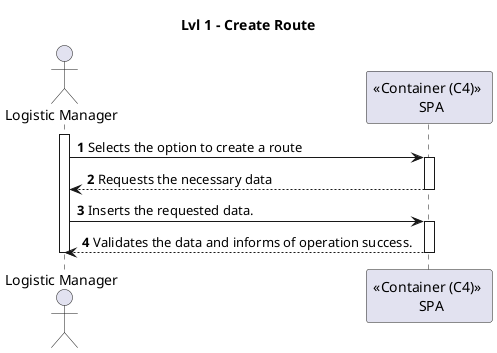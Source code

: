 @startuml US

title Lvl 1 - Create Route

autonumber

actor "Logistic Manager" as LM
participant "<< Container (C4) >> \n SPA" as S

activate LM
LM -> S : Selects the option to create a route
activate S
S --> LM : Requests the necessary data
deactivate S

LM -> S : Inserts the requested data.
activate S
S --> LM : Validates the data and informs of operation success.
deactivate S

deactivate LM

@enduml